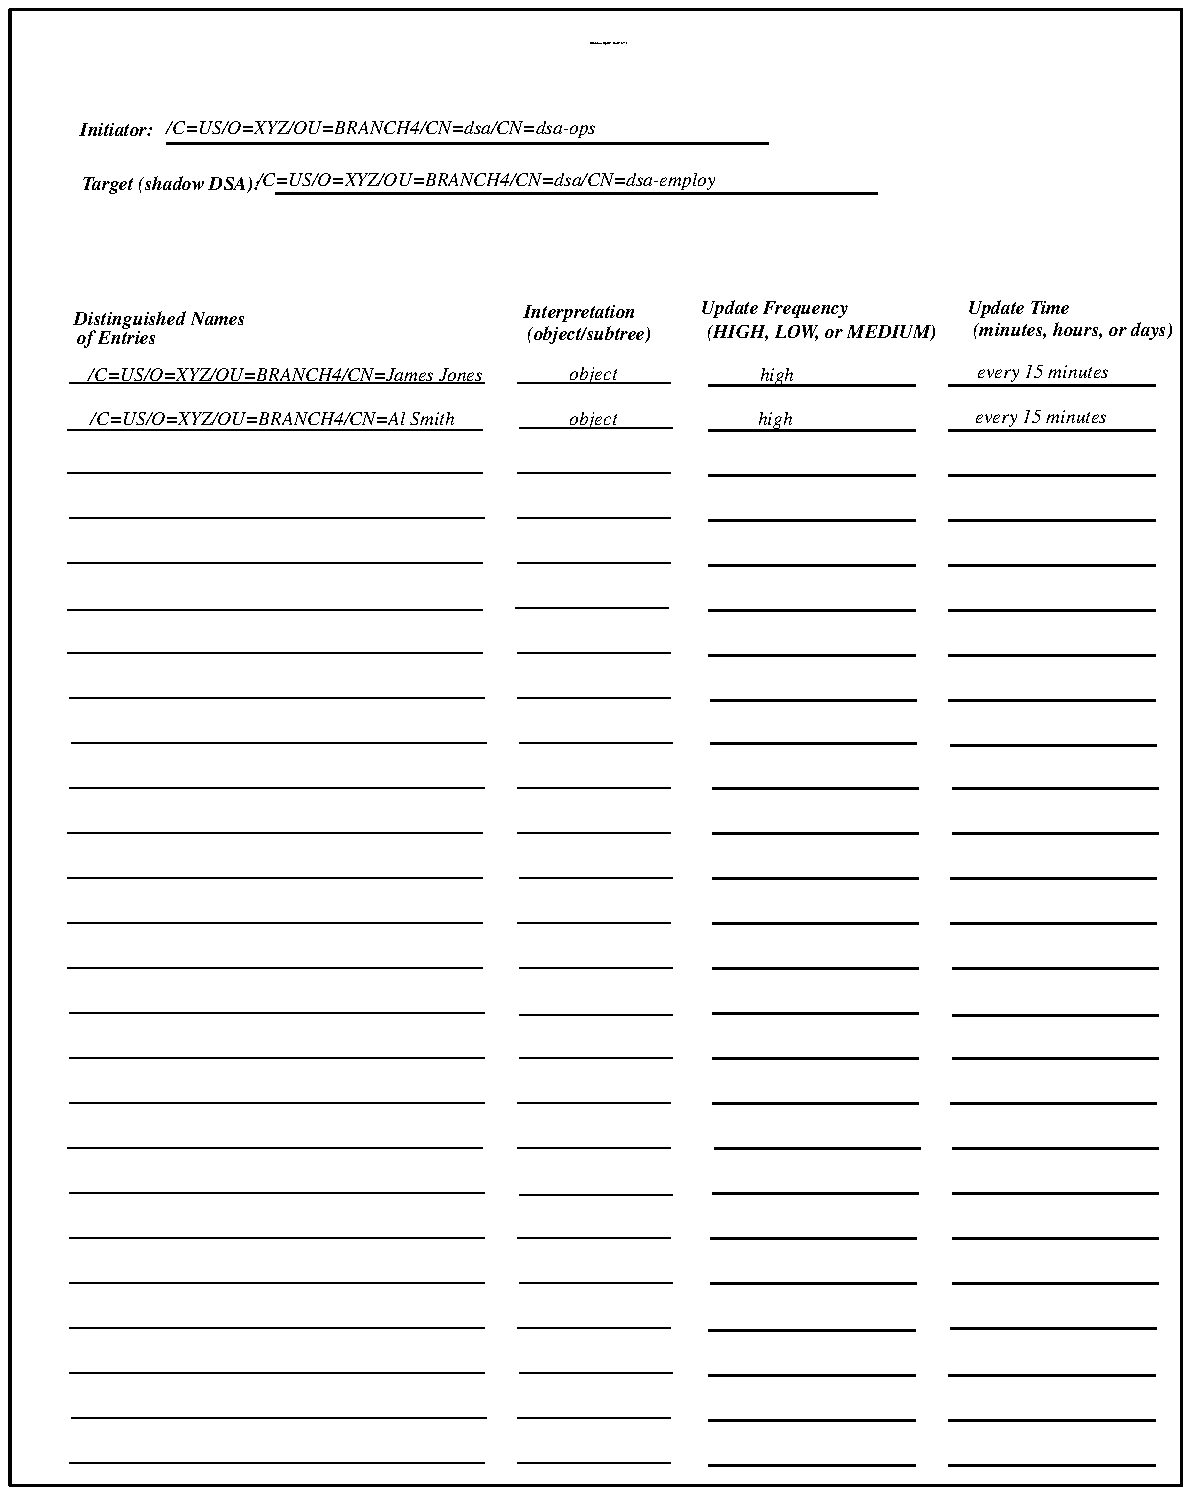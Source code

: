 ...\" @OSF_COPYRIGHT@
...\" COPYRIGHT NOTICE
...\" Copyright (c) 1990, 1991, 1992, 1993 Open Software Foundation, Inc.
...\" ALL RIGHTS RESERVED (DCE).  See the file named COPYRIGHT.DCE in the
...\" src directory for the full copyright text.
...\" 
...\" HISTORY
...\" $Log: fig14.shadowworksheet.pic,v $
...\" Revision 1.1.2.1  1994/08/04  21:02:11  hal
...\" 	Create DCE GDS Admin Gd & Ref from GDS parts of Adm Gd & Cmd Ref; fix log
...\" 	[1994/08/04  20:37:34  hal]
...\"
...\" Revision 1.1.4.2  1993/06/11  21:22:27  lmk
...\" 	{defect, 8125, R1.0.2a}
...\" 	Made changes to text
...\" 	[1993/06/11  21:21:05  lmk]
...\" 
...\" Revision 1.1.2.6  1993/01/28  19:09:03  dbelch
...\" 	Embedding copyright notice
...\" 	[1993/01/28  18:37:28  dbelch]
...\" 
...\" Revision 1.1.2.5  1992/12/03  19:25:59  rnollman
...\" 	munich update
...\" 	[1992/12/03  19:25:29  rnollman]
...\" 
...\" Revision 1.1.2.4  1992/12/03  18:42:58  rnollman
...\" 	*** empty log message ***
...\" 	[1992/12/03  18:42:19  rnollman]
...\" 
...\" Revision 1.1.2.3  1992/11/21  19:44:12  rnollman
...\" 	update illustration after trip to Munich
...\" 	[1992/11/21  19:43:10  rnollman]
...\" 
...\" Revision 1.1.2.2  1992/10/27  20:03:35  rnollman
...\" 	work in progress
...\" 	[1992/10/27  20:03:01  rnollman]
...\" 
...\" $EndLog$
.PS
scale = 106.667
"\fI\s7object\s0\fP"  at 311, 569
"\fI\s7object\s0\fP"  at 311, 593
.ps 20
box  wid 625 ht 787 at 312.5, 393.5
.ps 10
"\f(HB\s10Shadow Update Worksheet\s0\fP"  at 319, 772
.ps 20
line   from 373, 443 \
	to 482, 443 
line   from 501, 443 \
	to 610, 443 
line   from 501, 419 \
	to 610, 419 
line   from 373, 467 \
	to 482, 467 
line   from 501, 467 \
	to 610, 467 
line   from 501, 491 \
	to 610, 491 
line   from 373, 491 \
	to 482, 491 
.ps 10
"\f(BI\s7Distinguished Names\s0\fP"  at 80, 622
"\f(BI\s7of Entries\s0\fP"  at 57, 612
.ps 20
line   from 373, 539 \
	to 482, 539 
line   from 501, 539 \
	to 610, 539 
line   from 501, 515 \
	to 610, 515 
line   from 373, 515 \
	to 482, 515 
line   from 373, 563 \
	to 482, 563 
line   from 501, 563 \
	to 610, 563 
line   from 501, 587 \
	to 610, 587 
line   from 373, 587 \
	to 482, 587 
line   from 373, 83 \
	to 482, 83 
line   from 501, 59 \
	to 610, 59 
line   from 373, 59 \
	to 482, 59 
line   from 373, 11 \
	to 482, 11 
line   from 501, 11 \
	to 610, 11 
line   from 501, 35 \
	to 610, 35 
line   from 373, 35 \
	to 482, 35 
.ps 10
"\f(BI\s7Update Frequency\s0\fP"  at 408, 628
"\f(BI\s7(HIGH, LOW, or MEDIUM)\s0\fP"  at 433, 615
"\f(BI\s7Update Time\s0\fP"  at 538, 628
"\f(BI\s7(minutes, hours, or days)\s0\fP"  at 567, 616
"\fI\s7high\s0\fP"  at 409, 592
"\fI\s7high\s0\fP"  at 408, 569
"\fI\s7every 15 minutes\s0\fP"  at 551, 594
"\fI\s7every 15 minutes\s0\fP"  at 550, 570
"\f(BI\s7Initiator:\s0\fP"  at 57, 723
.ps 20
line   from 84, 716 \
	to 404, 716 
.ps 10
"\f(BI\s7Target (shadow DSA):\s0\fP"  at 86, 694
.ps 20
line   from 142, 689 \
	to 462, 689 
.ps 10
"\fI\s7/C=US/O=XYZ/OU=BRANCH4/CN=dsa/CN=dsa-ops\s0\fP"  at 198, 724
"\fI\s7/C=US/O=XYZ/OU=BRANCH4/CN=dsa/CN=dsa-employ\s0\fP"  at 254, 696
"\fI\s7/C=US/O=XYZ/OU=BRANCH4/CN=Al Smith\s0\fP"  at 140, 569
"\fI\s7/C=US/O=XYZ/OU=BRANCH4/CN=James Jones\s0\fP"  at 147, 592
"\f(BI\s7Interpretation\s0\fP"  at 304, 626
"\f(BI\s7(object/subtree)\s0\fP"  at 309, 614
line   from 31, 300 \
	to 252, 300 
line   from 31, 276 \
	to 252, 276 
line   from 32, 252 \
	to 253, 252 
line   from 32, 228 \
	to 253, 228 
line   from 32, 204 \
	to 253, 204 
line   from 31, 180 \
	to 252, 180 
line   from 32, 156 \
	to 253, 156 
line   from 32, 132 \
	to 253, 132 
line   from 32, 108 \
	to 253, 108 
line   from 32, 84 \
	to 253, 84 
line   from 32, 60 \
	to 253, 60 
line   from 33, 36 \
	to 254, 36 
line   from 32, 12 \
	to 253, 12 
line   from 271, 588 \
	to 352, 588 
line   from 32, 588 \
	to 253, 588 
line   from 31, 563 \
	to 252, 563 
line   from 31, 540 \
	to 252, 540 
line   from 32, 516 \
	to 253, 516 
line   from 31, 492 \
	to 252, 492 
line   from 31, 467 \
	to 252, 467 
line   from 31, 444 \
	to 252, 444 
line   from 32, 420 \
	to 253, 420 
line   from 33, 396 \
	to 254, 396 
line   from 32, 372 \
	to 253, 372 
line   from 31, 324 \
	to 252, 324 
line   from 31, 348 \
	to 252, 348 
line   from 272, 564 \
	to 353, 564 
line   from 271, 540 \
	to 352, 540 
line   from 271, 516 \
	to 352, 516 
line   from 271, 492 \
	to 352, 492 
line   from 270, 468 \
	to 351, 468 
line   from 271, 444 \
	to 352, 444 
line   from 271, 420 \
	to 352, 420 
line   from 272, 396 \
	to 353, 396 
line   from 271, 372 \
	to 352, 372 
line   from 271, 348 \
	to 352, 348 
line   from 272, 324 \
	to 353, 324 
line   from 271, 300 \
	to 352, 300 
line   from 272, 276 \
	to 353, 276 
line   from 272, 251 \
	to 353, 251 
line   from 272, 228 \
	to 353, 228 
line   from 271, 204 \
	to 352, 204 
line   from 271, 180 \
	to 352, 180 
line   from 272, 155 \
	to 353, 155 
line   from 271, 132 \
	to 352, 132 
line   from 272, 108 \
	to 353, 108 
line   from 271, 84 \
	to 352, 84 
line   from 272, 60 \
	to 353, 60 
line   from 271, 36 \
	to 352, 36 
line   from 271, 12 \
	to 352, 12 
.ps 20
line   from 374, 108 \
	to 483, 108 
line   from 374, 132 \
	to 483, 132 
line   from 375, 156 \
	to 484, 156 
line   from 376, 180 \
	to 485, 180 
line   from 375, 204 \
	to 484, 204 
line   from 375, 228 \
	to 484, 228 
line   from 375, 252 \
	to 484, 252 
line   from 375, 276 \
	to 484, 276 
line   from 375, 300 \
	to 484, 300 
line   from 375, 324 \
	to 484, 324 
line   from 375, 348 \
	to 484, 348 
line   from 375, 372 \
	to 484, 372 
line   from 374, 396 \
	to 483, 396 
line   from 374, 419 \
	to 483, 419 
line   from 502, 395 \
	to 611, 395 
line   from 503, 372 \
	to 612, 372 
line   from 503, 348 \
	to 612, 348 
line   from 502, 324 \
	to 611, 324 
line   from 502, 300 \
	to 611, 300 
line   from 503, 276 \
	to 612, 276 
line   from 503, 251 \
	to 612, 251 
line   from 503, 228 \
	to 612, 228 
line   from 502, 204 \
	to 611, 204 
line   from 503, 180 \
	to 612, 180 
line   from 503, 156 \
	to 612, 156 
line   from 503, 132 \
	to 612, 132 
line   from 502, 84 \
	to 611, 84 
line   from 503, 108 \
	to 612, 108 
.PE
